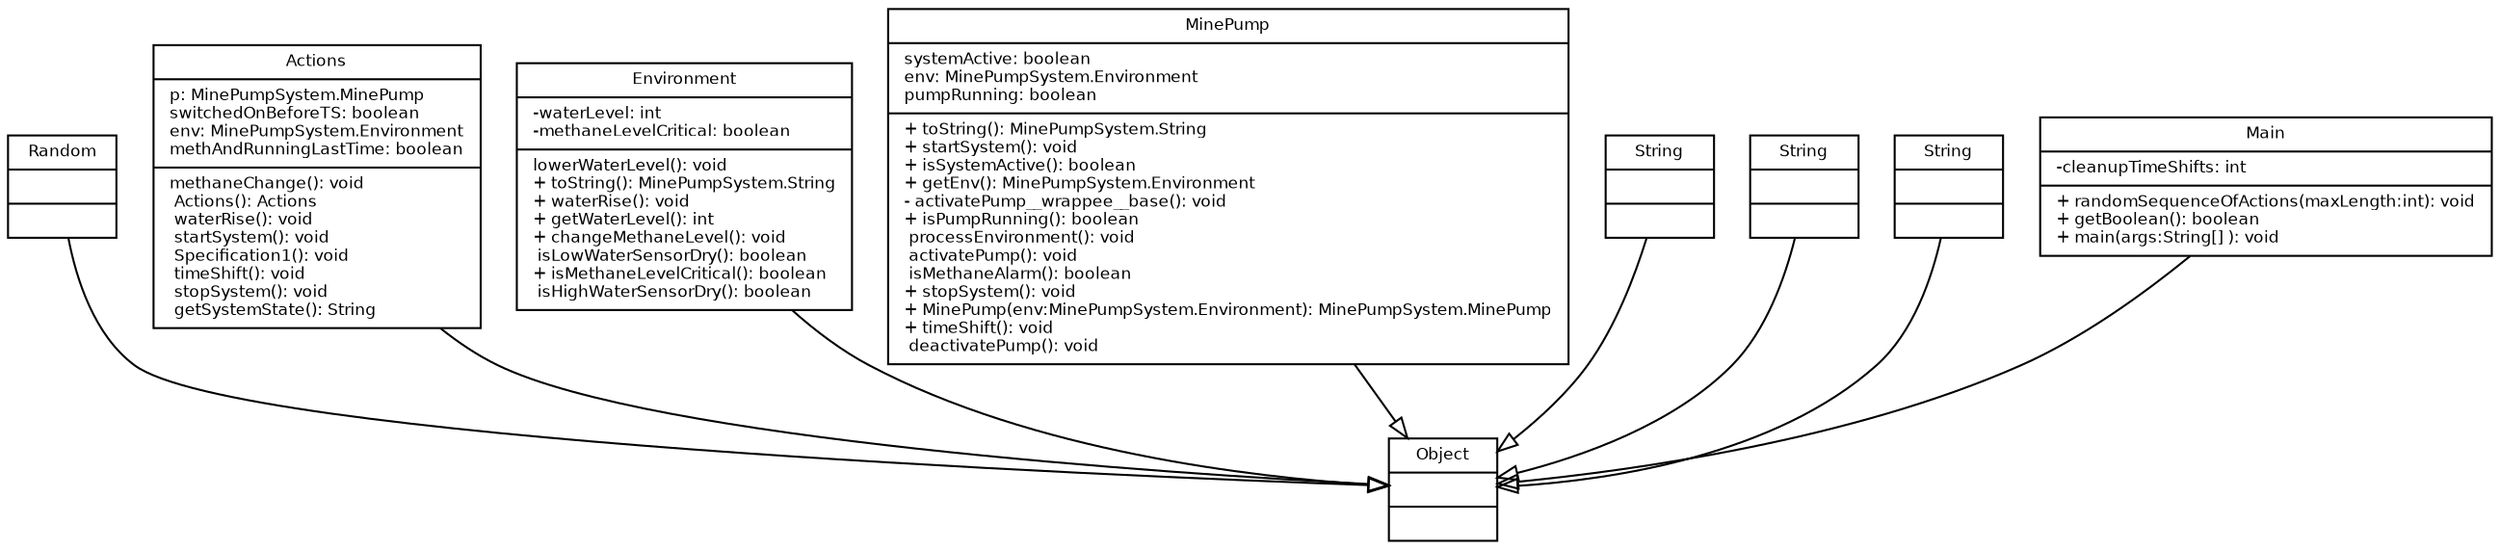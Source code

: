 digraph TypeHierarchy { 
        fontname = "Bitstream Vera Sans"
        fontsize = 8

        node [
                  fontname = "Bitstream Vera Sans"
                  fontsize = 8
                  shape = "record"
        ]

        edge [
                  fontname = "Bitstream Vera Sans"
                  fontsize = 8
        ]

        Random [
                  label = "{Random||}"
        ]

        Actions [
                  label = "{Actions|p: MinePumpSystem.MinePump\lswitchedOnBeforeTS: boolean\lenv: MinePumpSystem.Environment\lmethAndRunningLastTime: boolean\l| methaneChange(): void\l Actions(): Actions\l waterRise(): void\l startSystem(): void\l Specification1(): void\l timeShift(): void\l stopSystem(): void\l getSystemState(): String\l}"
        ]

        MinePumpSystem_Environment [
                  label = "{Environment|-waterLevel: int\l-methaneLevelCritical: boolean\l| lowerWaterLevel(): void\l+ toString(): MinePumpSystem.String\l+ waterRise(): void\l+ getWaterLevel(): int\l+ changeMethaneLevel(): void\l isLowWaterSensorDry(): boolean\l+ isMethaneLevelCritical(): boolean\l isHighWaterSensorDry(): boolean\l}"
        ]

        MinePumpSystem_MinePump [
                  label = "{MinePump|systemActive: boolean\lenv: MinePumpSystem.Environment\lpumpRunning: boolean\l|+ toString(): MinePumpSystem.String\l+ startSystem(): void\l+ isSystemActive(): boolean\l+ getEnv(): MinePumpSystem.Environment\l- activatePump__wrappee__base(): void\l+ isPumpRunning(): boolean\l processEnvironment(): void\l activatePump(): void\l isMethaneAlarm(): boolean\l+ stopSystem(): void\l+ MinePump(env:MinePumpSystem.Environment): MinePumpSystem.MinePump\l+ timeShift(): void\l deactivatePump(): void\l}"
        ]

        String [
                  label = "{String||}"
        ]

        java_lang_String [
                  label = "{String||}"
        ]

        java_lang_Object [
                  label = "{Object||}"
        ]

        MinePumpSystem_String [
                  label = "{String||}"
        ]

        Main [
                  label = "{Main|-cleanupTimeShifts: int\l|+ randomSequenceOfActions(maxLength:int): void\l+ getBoolean(): boolean\l+ main(args:String[] ): void\l}"
        ]

        edge [
                  arrowhead = "empty"
                  style = "solid"
                  arrowtail = "none"
        ]

        Random -> java_lang_Object
        Actions -> java_lang_Object
        MinePumpSystem_Environment -> java_lang_Object
        MinePumpSystem_MinePump -> java_lang_Object
        String -> java_lang_Object
        java_lang_String -> java_lang_Object
        MinePumpSystem_String -> java_lang_Object
        Main -> java_lang_Object
        edge [
                  arrowhead = "empty"
                  style = "dashed"
                  arrowtail = "none"
        ]

        edge [
                  arrowhead = "normal"
                  style = "solid"
                  arrowtail = "odot"
        ]

}